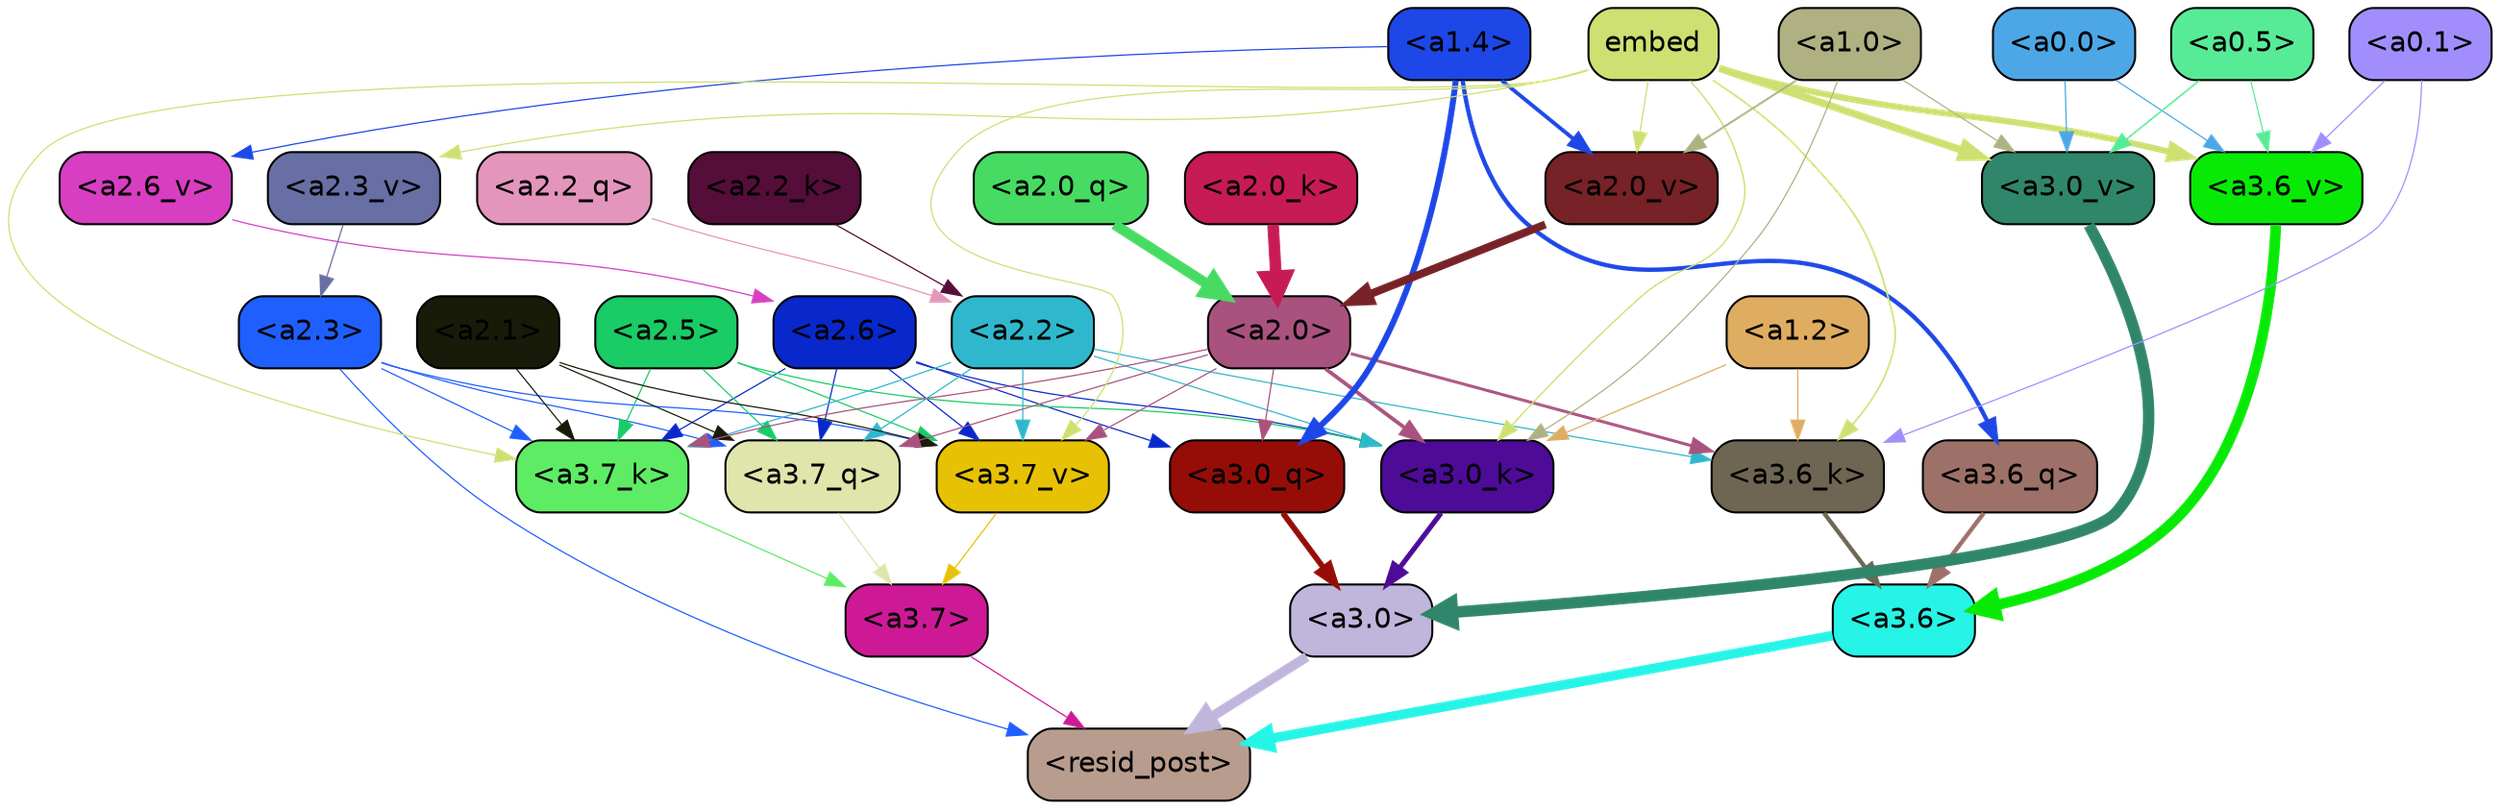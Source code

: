 strict digraph "" {
	graph [bgcolor=transparent,
		layout=dot,
		overlap=false,
		splines=true
	];
	"<a3.7>"	[color=black,
		fillcolor="#ce1997",
		fontname=Helvetica,
		shape=box,
		style="filled, rounded"];
	"<resid_post>"	[color=black,
		fillcolor="#b89d8e",
		fontname=Helvetica,
		shape=box,
		style="filled, rounded"];
	"<a3.7>" -> "<resid_post>"	[color="#ce1997",
		penwidth=0.6];
	"<a3.6>"	[color=black,
		fillcolor="#26f4e6",
		fontname=Helvetica,
		shape=box,
		style="filled, rounded"];
	"<a3.6>" -> "<resid_post>"	[color="#26f4e6",
		penwidth=4.7534414529800415];
	"<a3.0>"	[color=black,
		fillcolor="#c0b5db",
		fontname=Helvetica,
		shape=box,
		style="filled, rounded"];
	"<a3.0>" -> "<resid_post>"	[color="#c0b5db",
		penwidth=4.898576855659485];
	"<a2.3>"	[color=black,
		fillcolor="#1e5ffe",
		fontname=Helvetica,
		shape=box,
		style="filled, rounded"];
	"<a2.3>" -> "<resid_post>"	[color="#1e5ffe",
		penwidth=0.6];
	"<a3.7_q>"	[color=black,
		fillcolor="#dfe5ab",
		fontname=Helvetica,
		shape=box,
		style="filled, rounded"];
	"<a2.3>" -> "<a3.7_q>"	[color="#1e5ffe",
		penwidth=0.6];
	"<a3.7_k>"	[color=black,
		fillcolor="#5eec65",
		fontname=Helvetica,
		shape=box,
		style="filled, rounded"];
	"<a2.3>" -> "<a3.7_k>"	[color="#1e5ffe",
		penwidth=0.6];
	"<a3.7_v>"	[color=black,
		fillcolor="#e7c204",
		fontname=Helvetica,
		shape=box,
		style="filled, rounded"];
	"<a2.3>" -> "<a3.7_v>"	[color="#1e5ffe",
		penwidth=0.6];
	"<a3.7_q>" -> "<a3.7>"	[color="#dfe5ab",
		penwidth=0.6];
	"<a3.6_q>"	[color=black,
		fillcolor="#9d7167",
		fontname=Helvetica,
		shape=box,
		style="filled, rounded"];
	"<a3.6_q>" -> "<a3.6>"	[color="#9d7167",
		penwidth=2.160832464694977];
	"<a3.0_q>"	[color=black,
		fillcolor="#960d08",
		fontname=Helvetica,
		shape=box,
		style="filled, rounded"];
	"<a3.0_q>" -> "<a3.0>"	[color="#960d08",
		penwidth=2.870753765106201];
	"<a3.7_k>" -> "<a3.7>"	[color="#5eec65",
		penwidth=0.6];
	"<a3.6_k>"	[color=black,
		fillcolor="#6e6652",
		fontname=Helvetica,
		shape=box,
		style="filled, rounded"];
	"<a3.6_k>" -> "<a3.6>"	[color="#6e6652",
		penwidth=2.13908451795578];
	"<a3.0_k>"	[color=black,
		fillcolor="#4d0b97",
		fontname=Helvetica,
		shape=box,
		style="filled, rounded"];
	"<a3.0_k>" -> "<a3.0>"	[color="#4d0b97",
		penwidth=2.520303964614868];
	"<a3.7_v>" -> "<a3.7>"	[color="#e7c204",
		penwidth=0.6];
	"<a3.6_v>"	[color=black,
		fillcolor="#08ea06",
		fontname=Helvetica,
		shape=box,
		style="filled, rounded"];
	"<a3.6_v>" -> "<a3.6>"	[color="#08ea06",
		penwidth=5.297133803367615];
	"<a3.0_v>"	[color=black,
		fillcolor="#30866a",
		fontname=Helvetica,
		shape=box,
		style="filled, rounded"];
	"<a3.0_v>" -> "<a3.0>"	[color="#30866a",
		penwidth=5.680712580680847];
	"<a2.6>"	[color=black,
		fillcolor="#0828cc",
		fontname=Helvetica,
		shape=box,
		style="filled, rounded"];
	"<a2.6>" -> "<a3.7_q>"	[color="#0828cc",
		penwidth=0.6];
	"<a2.6>" -> "<a3.0_q>"	[color="#0828cc",
		penwidth=0.6];
	"<a2.6>" -> "<a3.7_k>"	[color="#0828cc",
		penwidth=0.6];
	"<a2.6>" -> "<a3.0_k>"	[color="#0828cc",
		penwidth=0.6];
	"<a2.6>" -> "<a3.7_v>"	[color="#0828cc",
		penwidth=0.6];
	"<a2.5>"	[color=black,
		fillcolor="#19cc65",
		fontname=Helvetica,
		shape=box,
		style="filled, rounded"];
	"<a2.5>" -> "<a3.7_q>"	[color="#19cc65",
		penwidth=0.6];
	"<a2.5>" -> "<a3.7_k>"	[color="#19cc65",
		penwidth=0.6];
	"<a2.5>" -> "<a3.0_k>"	[color="#19cc65",
		penwidth=0.6];
	"<a2.5>" -> "<a3.7_v>"	[color="#19cc65",
		penwidth=0.6];
	"<a2.2>"	[color=black,
		fillcolor="#2fb8cd",
		fontname=Helvetica,
		shape=box,
		style="filled, rounded"];
	"<a2.2>" -> "<a3.7_q>"	[color="#2fb8cd",
		penwidth=0.6];
	"<a2.2>" -> "<a3.7_k>"	[color="#2fb8cd",
		penwidth=0.6];
	"<a2.2>" -> "<a3.6_k>"	[color="#2fb8cd",
		penwidth=0.6];
	"<a2.2>" -> "<a3.0_k>"	[color="#2fb8cd",
		penwidth=0.6];
	"<a2.2>" -> "<a3.7_v>"	[color="#2fb8cd",
		penwidth=0.6];
	"<a2.1>"	[color=black,
		fillcolor="#181b08",
		fontname=Helvetica,
		shape=box,
		style="filled, rounded"];
	"<a2.1>" -> "<a3.7_q>"	[color="#181b08",
		penwidth=0.6];
	"<a2.1>" -> "<a3.7_k>"	[color="#181b08",
		penwidth=0.6];
	"<a2.1>" -> "<a3.7_v>"	[color="#181b08",
		penwidth=0.6];
	"<a2.0>"	[color=black,
		fillcolor="#a9527e",
		fontname=Helvetica,
		shape=box,
		style="filled, rounded"];
	"<a2.0>" -> "<a3.7_q>"	[color="#a9527e",
		penwidth=0.6];
	"<a2.0>" -> "<a3.0_q>"	[color="#a9527e",
		penwidth=0.6];
	"<a2.0>" -> "<a3.7_k>"	[color="#a9527e",
		penwidth=0.6];
	"<a2.0>" -> "<a3.6_k>"	[color="#a9527e",
		penwidth=1.4784413101151586];
	"<a2.0>" -> "<a3.0_k>"	[color="#a9527e",
		penwidth=1.8858084231615067];
	"<a2.0>" -> "<a3.7_v>"	[color="#a9527e",
		penwidth=0.6];
	"<a1.4>"	[color=black,
		fillcolor="#1d47e6",
		fontname=Helvetica,
		shape=box,
		style="filled, rounded"];
	"<a1.4>" -> "<a3.6_q>"	[color="#1d47e6",
		penwidth=2.149975523352623];
	"<a1.4>" -> "<a3.0_q>"	[color="#1d47e6",
		penwidth=3.0018038749694824];
	"<a2.6_v>"	[color=black,
		fillcolor="#d73ec1",
		fontname=Helvetica,
		shape=box,
		style="filled, rounded"];
	"<a1.4>" -> "<a2.6_v>"	[color="#1d47e6",
		penwidth=0.6];
	"<a2.0_v>"	[color=black,
		fillcolor="#762226",
		fontname=Helvetica,
		shape=box,
		style="filled, rounded"];
	"<a1.4>" -> "<a2.0_v>"	[color="#1d47e6",
		penwidth=1.925402581691742];
	embed	[color=black,
		fillcolor="#cee071",
		fontname=Helvetica,
		shape=box,
		style="filled, rounded"];
	embed -> "<a3.7_k>"	[color="#cee071",
		penwidth=0.6];
	embed -> "<a3.6_k>"	[color="#cee071",
		penwidth=0.8552796393632889];
	embed -> "<a3.0_k>"	[color="#cee071",
		penwidth=0.691851794719696];
	embed -> "<a3.7_v>"	[color="#cee071",
		penwidth=0.6];
	embed -> "<a3.6_v>"	[color="#cee071",
		penwidth=3.067279100418091];
	embed -> "<a3.0_v>"	[color="#cee071",
		penwidth=3.6927278637886047];
	"<a2.3_v>"	[color=black,
		fillcolor="#676fa5",
		fontname=Helvetica,
		shape=box,
		style="filled, rounded"];
	embed -> "<a2.3_v>"	[color="#cee071",
		penwidth=0.6];
	embed -> "<a2.0_v>"	[color="#cee071",
		penwidth=0.6];
	"<a1.2>"	[color=black,
		fillcolor="#dead61",
		fontname=Helvetica,
		shape=box,
		style="filled, rounded"];
	"<a1.2>" -> "<a3.6_k>"	[color="#dead61",
		penwidth=0.6];
	"<a1.2>" -> "<a3.0_k>"	[color="#dead61",
		penwidth=0.6];
	"<a0.1>"	[color=black,
		fillcolor="#a18efc",
		fontname=Helvetica,
		shape=box,
		style="filled, rounded"];
	"<a0.1>" -> "<a3.6_k>"	[color="#a18efc",
		penwidth=0.6];
	"<a0.1>" -> "<a3.6_v>"	[color="#a18efc",
		penwidth=0.6];
	"<a1.0>"	[color=black,
		fillcolor="#afb183",
		fontname=Helvetica,
		shape=box,
		style="filled, rounded"];
	"<a1.0>" -> "<a3.0_k>"	[color="#afb183",
		penwidth=0.6];
	"<a1.0>" -> "<a3.0_v>"	[color="#afb183",
		penwidth=0.6];
	"<a1.0>" -> "<a2.0_v>"	[color="#afb183",
		penwidth=0.9920598268508911];
	"<a0.5>"	[color=black,
		fillcolor="#58eb97",
		fontname=Helvetica,
		shape=box,
		style="filled, rounded"];
	"<a0.5>" -> "<a3.6_v>"	[color="#58eb97",
		penwidth=0.6];
	"<a0.5>" -> "<a3.0_v>"	[color="#58eb97",
		penwidth=0.8028683364391327];
	"<a0.0>"	[color=black,
		fillcolor="#4da7e6",
		fontname=Helvetica,
		shape=box,
		style="filled, rounded"];
	"<a0.0>" -> "<a3.6_v>"	[color="#4da7e6",
		penwidth=0.6];
	"<a0.0>" -> "<a3.0_v>"	[color="#4da7e6",
		penwidth=0.6];
	"<a2.2_q>"	[color=black,
		fillcolor="#e495bc",
		fontname=Helvetica,
		shape=box,
		style="filled, rounded"];
	"<a2.2_q>" -> "<a2.2>"	[color="#e495bc",
		penwidth=0.6];
	"<a2.0_q>"	[color=black,
		fillcolor="#47db63",
		fontname=Helvetica,
		shape=box,
		style="filled, rounded"];
	"<a2.0_q>" -> "<a2.0>"	[color="#47db63",
		penwidth=5.1847569942474365];
	"<a2.2_k>"	[color=black,
		fillcolor="#540e39",
		fontname=Helvetica,
		shape=box,
		style="filled, rounded"];
	"<a2.2_k>" -> "<a2.2>"	[color="#540e39",
		penwidth=0.6149471998214722];
	"<a2.0_k>"	[color=black,
		fillcolor="#c71b55",
		fontname=Helvetica,
		shape=box,
		style="filled, rounded"];
	"<a2.0_k>" -> "<a2.0>"	[color="#c71b55",
		penwidth=5.773491740226746];
	"<a2.6_v>" -> "<a2.6>"	[color="#d73ec1",
		penwidth=0.6];
	"<a2.3_v>" -> "<a2.3>"	[color="#676fa5",
		penwidth=0.6];
	"<a2.0_v>" -> "<a2.0>"	[color="#762226",
		penwidth=3.9731863737106323];
}
